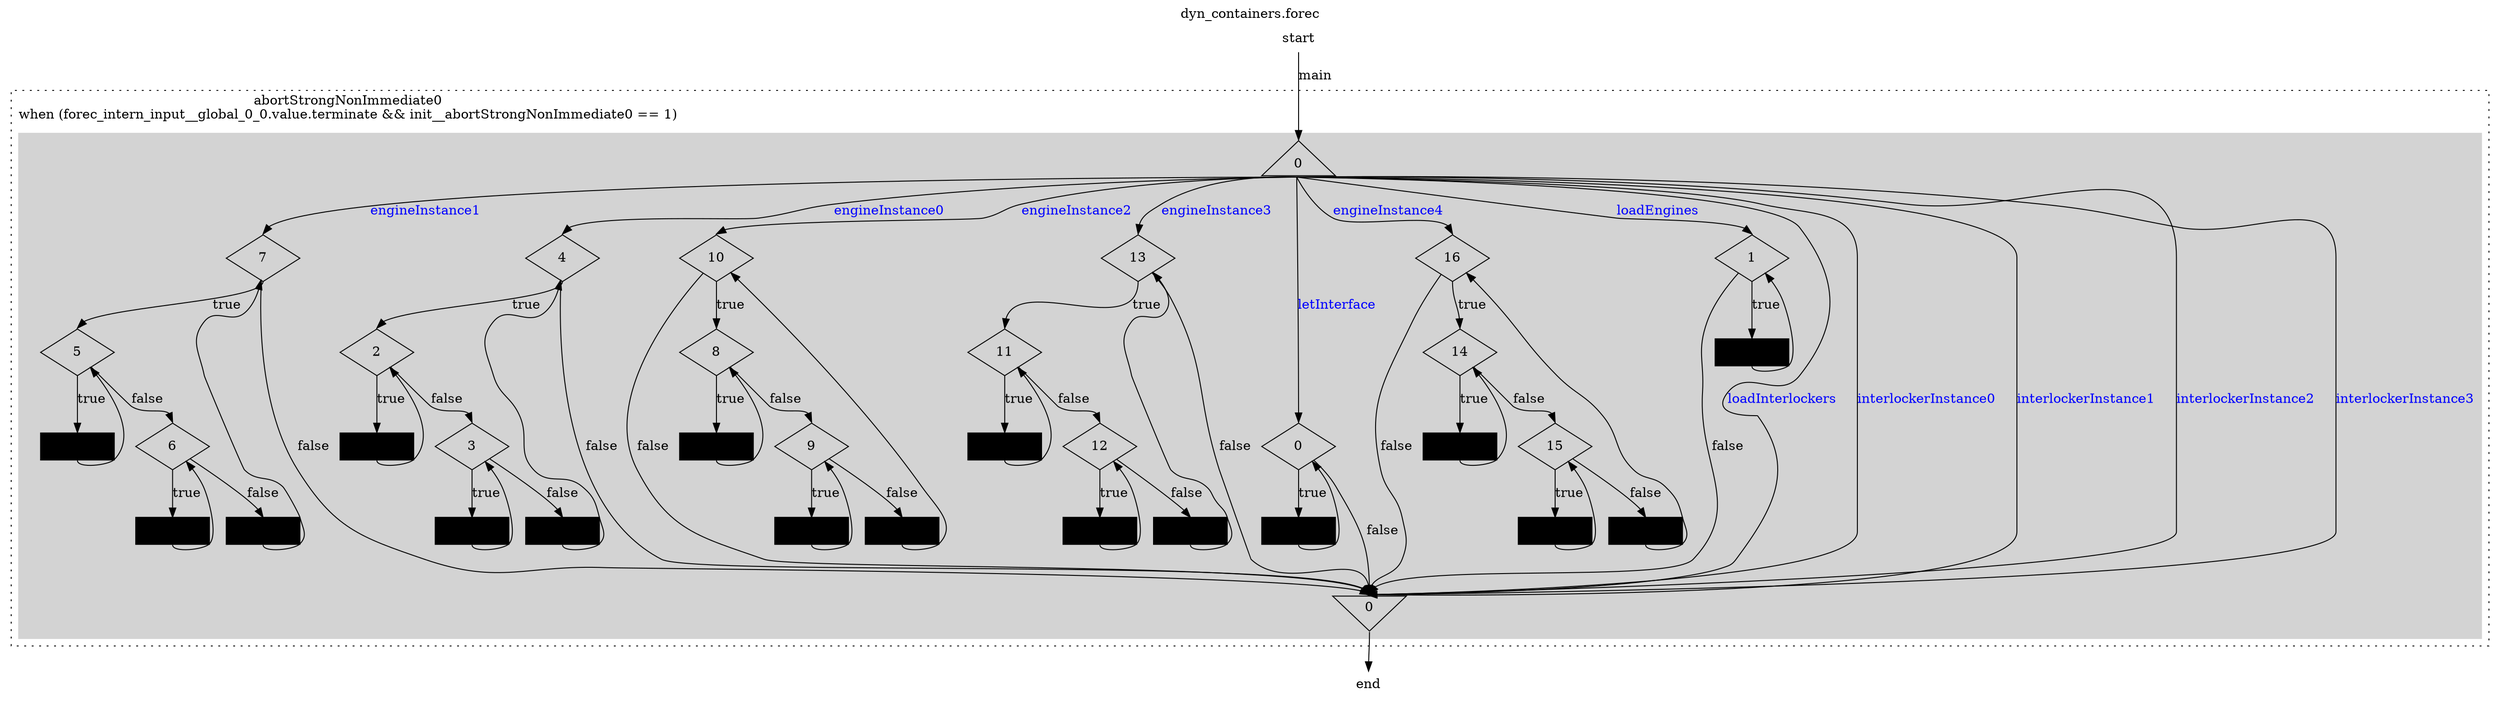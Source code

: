 digraph "dyn_containers" {
	ordering = out

	labeljust = l
	node [shape = box, fixedsize = true, height = 0.7, width = 1.1]

	start [shape = plaintext, height = 0.4]

		start -> par0_0Start [label = main, headport = n, tailport = s, weight = 2]
	subgraph cluster_abortStrongNonImmediate0_0 {
		color = black
		style = dotted

		subgraph cluster_par0_0 {
			style = filled
			color = lightgrey

			par0_0Start [label = 0, shape = triangle]
			par0_0End [label = 0, shape = invtriangle]

			par0_0Start -> while_0_0 [label = letInterface, fontcolor = blue, sametail = 0, headport = n, tailport = s]
			subgraph cluster_while_0_0 {
				style = invis
				while_0_0 [label = 0, shape = diamond]
				while_0_0 -> pause0_0 [label = true, headport = n, tailport = s, weight = 2]
				pause0_0 [label = "", shape = box, height = 0.4, style = filled, fillcolor = black]
				pause0_0 -> while_0_0 [/*headport = w,*/ constraint = false, tailport = s]
			}
			while_0_0 -> par0_0End [label = false, headport = n/*, tailport = e*/]

			par0_0Start -> while_1_3 [label = loadEngines, fontcolor = blue, sametail = 0, headport = n, tailport = s]
			subgraph cluster_while_1_3 {
				style = invis
				while_1_3 [label = 1, shape = diamond]
				while_1_3 -> pause1_3 [label = true, headport = n, tailport = s, weight = 2]
				pause1_3 [label = "", shape = box, height = 0.4, style = filled, fillcolor = black]
				pause1_3 -> while_1_3 [/*headport = w,*/ constraint = false, tailport = s]
			}
			while_1_3 -> par0_0End [label = false, headport = n/*, tailport = e*/]

			par0_0Start -> par0_0End [label = loadInterlockers, fontcolor = blue, sametail = 0, samehead = 0, headport = n, tailport = s]

			par0_0Start -> while_4_6 [label = engineInstance0, fontcolor = blue, sametail = 0, headport = n, tailport = s]
			subgraph cluster_while_4_6 {
				style = invis
				while_4_6 [label = 4, shape = diamond]
				while_4_6 -> while_2_6 [label = true, headport = n, tailport = s, weight = 2]
				subgraph cluster_while_2_6 {
					style = invis
					while_2_6 [label = 2, shape = diamond]
					while_2_6 -> pause2_6 [label = true, headport = n, tailport = s, weight = 2]
					pause2_6 [label = "", shape = box, height = 0.4, style = filled, fillcolor = black]
					pause2_6 -> while_2_6 [/*headport = w,*/ constraint = false, tailport = s]
				}
				while_2_6 -> while_3_8 [label = false, headport = n/*, tailport = e*/]
				subgraph cluster_while_3_8 {
					style = invis
					while_3_8 [label = 3, shape = diamond]
					while_3_8 -> pause3_8 [label = true, headport = n, tailport = s, weight = 2]
					pause3_8 [label = "", shape = box, height = 0.4, style = filled, fillcolor = black]
					pause3_8 -> while_3_8 [/*headport = w,*/ constraint = false, tailport = s]
				}
				while_3_8 -> pause4_10 [label = false, headport = n/*, tailport = e*/]
				pause4_10 [label = "", shape = box, height = 0.4, style = filled, fillcolor = black]
				pause4_10 -> while_4_6 [/*headport = w,*/ constraint = false, tailport = s]
			}
			while_4_6 -> par0_0End [label = false, headport = n/*, tailport = e*/]

			par0_0Start -> while_7_13 [label = engineInstance1, fontcolor = blue, sametail = 0, headport = n, tailport = s]
			subgraph cluster_while_7_13 {
				style = invis
				while_7_13 [label = 7, shape = diamond]
				while_7_13 -> while_5_13 [label = true, headport = n, tailport = s, weight = 2]
				subgraph cluster_while_5_13 {
					style = invis
					while_5_13 [label = 5, shape = diamond]
					while_5_13 -> pause5_13 [label = true, headport = n, tailport = s, weight = 2]
					pause5_13 [label = "", shape = box, height = 0.4, style = filled, fillcolor = black]
					pause5_13 -> while_5_13 [/*headport = w,*/ constraint = false, tailport = s]
				}
				while_5_13 -> while_6_15 [label = false, headport = n/*, tailport = e*/]
				subgraph cluster_while_6_15 {
					style = invis
					while_6_15 [label = 6, shape = diamond]
					while_6_15 -> pause6_15 [label = true, headport = n, tailport = s, weight = 2]
					pause6_15 [label = "", shape = box, height = 0.4, style = filled, fillcolor = black]
					pause6_15 -> while_6_15 [/*headport = w,*/ constraint = false, tailport = s]
				}
				while_6_15 -> pause7_17 [label = false, headport = n/*, tailport = e*/]
				pause7_17 [label = "", shape = box, height = 0.4, style = filled, fillcolor = black]
				pause7_17 -> while_7_13 [/*headport = w,*/ constraint = false, tailport = s]
			}
			while_7_13 -> par0_0End [label = false, headport = n/*, tailport = e*/]

			par0_0Start -> while_10_20 [label = engineInstance2, fontcolor = blue, sametail = 0, headport = n, tailport = s]
			subgraph cluster_while_10_20 {
				style = invis
				while_10_20 [label = 10, shape = diamond]
				while_10_20 -> while_8_20 [label = true, headport = n, tailport = s, weight = 2]
				subgraph cluster_while_8_20 {
					style = invis
					while_8_20 [label = 8, shape = diamond]
					while_8_20 -> pause8_20 [label = true, headport = n, tailport = s, weight = 2]
					pause8_20 [label = "", shape = box, height = 0.4, style = filled, fillcolor = black]
					pause8_20 -> while_8_20 [/*headport = w,*/ constraint = false, tailport = s]
				}
				while_8_20 -> while_9_22 [label = false, headport = n/*, tailport = e*/]
				subgraph cluster_while_9_22 {
					style = invis
					while_9_22 [label = 9, shape = diamond]
					while_9_22 -> pause9_22 [label = true, headport = n, tailport = s, weight = 2]
					pause9_22 [label = "", shape = box, height = 0.4, style = filled, fillcolor = black]
					pause9_22 -> while_9_22 [/*headport = w,*/ constraint = false, tailport = s]
				}
				while_9_22 -> pause10_24 [label = false, headport = n/*, tailport = e*/]
				pause10_24 [label = "", shape = box, height = 0.4, style = filled, fillcolor = black]
				pause10_24 -> while_10_20 [/*headport = w,*/ constraint = false, tailport = s]
			}
			while_10_20 -> par0_0End [label = false, headport = n/*, tailport = e*/]

			par0_0Start -> while_13_27 [label = engineInstance3, fontcolor = blue, sametail = 0, headport = n, tailport = s]
			subgraph cluster_while_13_27 {
				style = invis
				while_13_27 [label = 13, shape = diamond]
				while_13_27 -> while_11_27 [label = true, headport = n, tailport = s, weight = 2]
				subgraph cluster_while_11_27 {
					style = invis
					while_11_27 [label = 11, shape = diamond]
					while_11_27 -> pause11_27 [label = true, headport = n, tailport = s, weight = 2]
					pause11_27 [label = "", shape = box, height = 0.4, style = filled, fillcolor = black]
					pause11_27 -> while_11_27 [/*headport = w,*/ constraint = false, tailport = s]
				}
				while_11_27 -> while_12_29 [label = false, headport = n/*, tailport = e*/]
				subgraph cluster_while_12_29 {
					style = invis
					while_12_29 [label = 12, shape = diamond]
					while_12_29 -> pause12_29 [label = true, headport = n, tailport = s, weight = 2]
					pause12_29 [label = "", shape = box, height = 0.4, style = filled, fillcolor = black]
					pause12_29 -> while_12_29 [/*headport = w,*/ constraint = false, tailport = s]
				}
				while_12_29 -> pause13_31 [label = false, headport = n/*, tailport = e*/]
				pause13_31 [label = "", shape = box, height = 0.4, style = filled, fillcolor = black]
				pause13_31 -> while_13_27 [/*headport = w,*/ constraint = false, tailport = s]
			}
			while_13_27 -> par0_0End [label = false, headport = n/*, tailport = e*/]

			par0_0Start -> while_16_34 [label = engineInstance4, fontcolor = blue, sametail = 0, headport = n, tailport = s]
			subgraph cluster_while_16_34 {
				style = invis
				while_16_34 [label = 16, shape = diamond]
				while_16_34 -> while_14_34 [label = true, headport = n, tailport = s, weight = 2]
				subgraph cluster_while_14_34 {
					style = invis
					while_14_34 [label = 14, shape = diamond]
					while_14_34 -> pause14_34 [label = true, headport = n, tailport = s, weight = 2]
					pause14_34 [label = "", shape = box, height = 0.4, style = filled, fillcolor = black]
					pause14_34 -> while_14_34 [/*headport = w,*/ constraint = false, tailport = s]
				}
				while_14_34 -> while_15_36 [label = false, headport = n/*, tailport = e*/]
				subgraph cluster_while_15_36 {
					style = invis
					while_15_36 [label = 15, shape = diamond]
					while_15_36 -> pause15_36 [label = true, headport = n, tailport = s, weight = 2]
					pause15_36 [label = "", shape = box, height = 0.4, style = filled, fillcolor = black]
					pause15_36 -> while_15_36 [/*headport = w,*/ constraint = false, tailport = s]
				}
				while_15_36 -> pause16_38 [label = false, headport = n/*, tailport = e*/]
				pause16_38 [label = "", shape = box, height = 0.4, style = filled, fillcolor = black]
				pause16_38 -> while_16_34 [/*headport = w,*/ constraint = false, tailport = s]
			}
			while_16_34 -> par0_0End [label = false, headport = n/*, tailport = e*/]

			par0_0Start -> par0_0End [label = interlockerInstance0, fontcolor = blue, sametail = 0, samehead = 0, headport = n, tailport = s]

			par0_0Start -> par0_0End [label = interlockerInstance1, fontcolor = blue, sametail = 0, samehead = 0, headport = n, tailport = s]

			par0_0Start -> par0_0End [label = interlockerInstance2, fontcolor = blue, sametail = 0, samehead = 0, headport = n, tailport = s]

			par0_0Start -> par0_0End [label = interlockerInstance3, fontcolor = blue, sametail = 0, samehead = 0, headport = n, tailport = s]
		}
		{
			edge[style = invis]
			par0_0Start -> {while_0_0 while_1_3 while_4_6 while_7_13 while_10_20 while_13_27 while_16_34}
			{pause0_0 pause1_3 pause4_10 pause7_17 pause10_24 pause13_31 pause16_38} -> par0_0End
		}
		label = "abortStrongNonImmediate0\nwhen (forec_intern_input__global_0_0.value.terminate && init__abortStrongNonImmediate0 == 1)"
	}
	par0_0End -> end [headport = n, tailport = s]

	end [shape = plaintext, height = 0.4]
	{
		edge[style = invis]
		start -> par0_0Start
		par0_0End -> end
	}
	label = "dyn_containers.forec"
	labelloc = t
	labeljust = c
}
